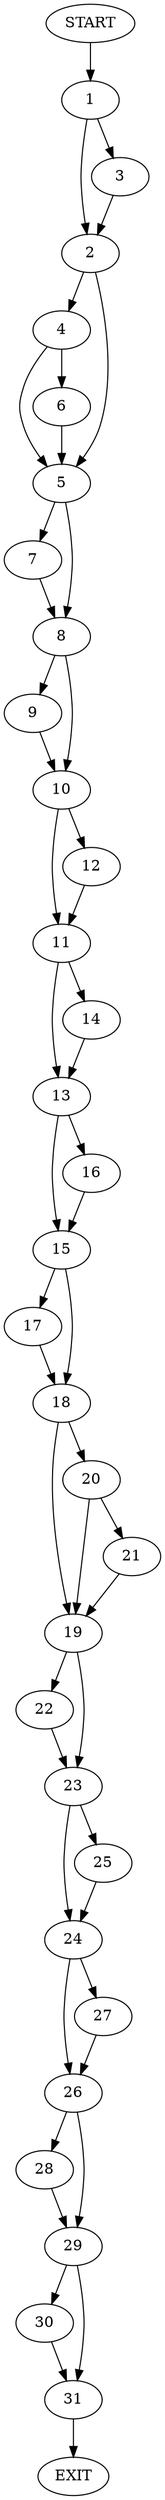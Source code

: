 digraph {
0 [label="START"]
32 [label="EXIT"]
0 -> 1
1 -> 2
1 -> 3
2 -> 4
2 -> 5
3 -> 2
4 -> 6
4 -> 5
5 -> 7
5 -> 8
6 -> 5
7 -> 8
8 -> 9
8 -> 10
9 -> 10
10 -> 11
10 -> 12
12 -> 11
11 -> 13
11 -> 14
13 -> 15
13 -> 16
14 -> 13
15 -> 17
15 -> 18
16 -> 15
18 -> 19
18 -> 20
17 -> 18
20 -> 19
20 -> 21
19 -> 22
19 -> 23
21 -> 19
22 -> 23
23 -> 24
23 -> 25
24 -> 26
24 -> 27
25 -> 24
26 -> 28
26 -> 29
27 -> 26
28 -> 29
29 -> 30
29 -> 31
31 -> 32
30 -> 31
}
